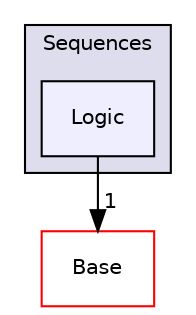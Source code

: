 digraph "Modules/Loadable/Sequences/Logic" {
  bgcolor=transparent;
  compound=true
  node [ fontsize="10", fontname="Helvetica"];
  edge [ labelfontsize="10", labelfontname="Helvetica"];
  subgraph clusterdir_6ff3b501f1839603ea5ebc3f58bd5b37 {
    graph [ bgcolor="#ddddee", pencolor="black", label="Sequences" fontname="Helvetica", fontsize="10", URL="dir_6ff3b501f1839603ea5ebc3f58bd5b37.html"]
  dir_2cf8b723e60f29d1303162c68fcd4078 [shape=box, label="Logic", style="filled", fillcolor="#eeeeff", pencolor="black", URL="dir_2cf8b723e60f29d1303162c68fcd4078.html"];
  }
  dir_628593db0cdce5a76fb85526ae5aa762 [shape=box label="Base" color="red" URL="dir_628593db0cdce5a76fb85526ae5aa762.html"];
  dir_2cf8b723e60f29d1303162c68fcd4078->dir_628593db0cdce5a76fb85526ae5aa762 [headlabel="1", labeldistance=1.5 headhref="dir_000102_000002.html"];
}
